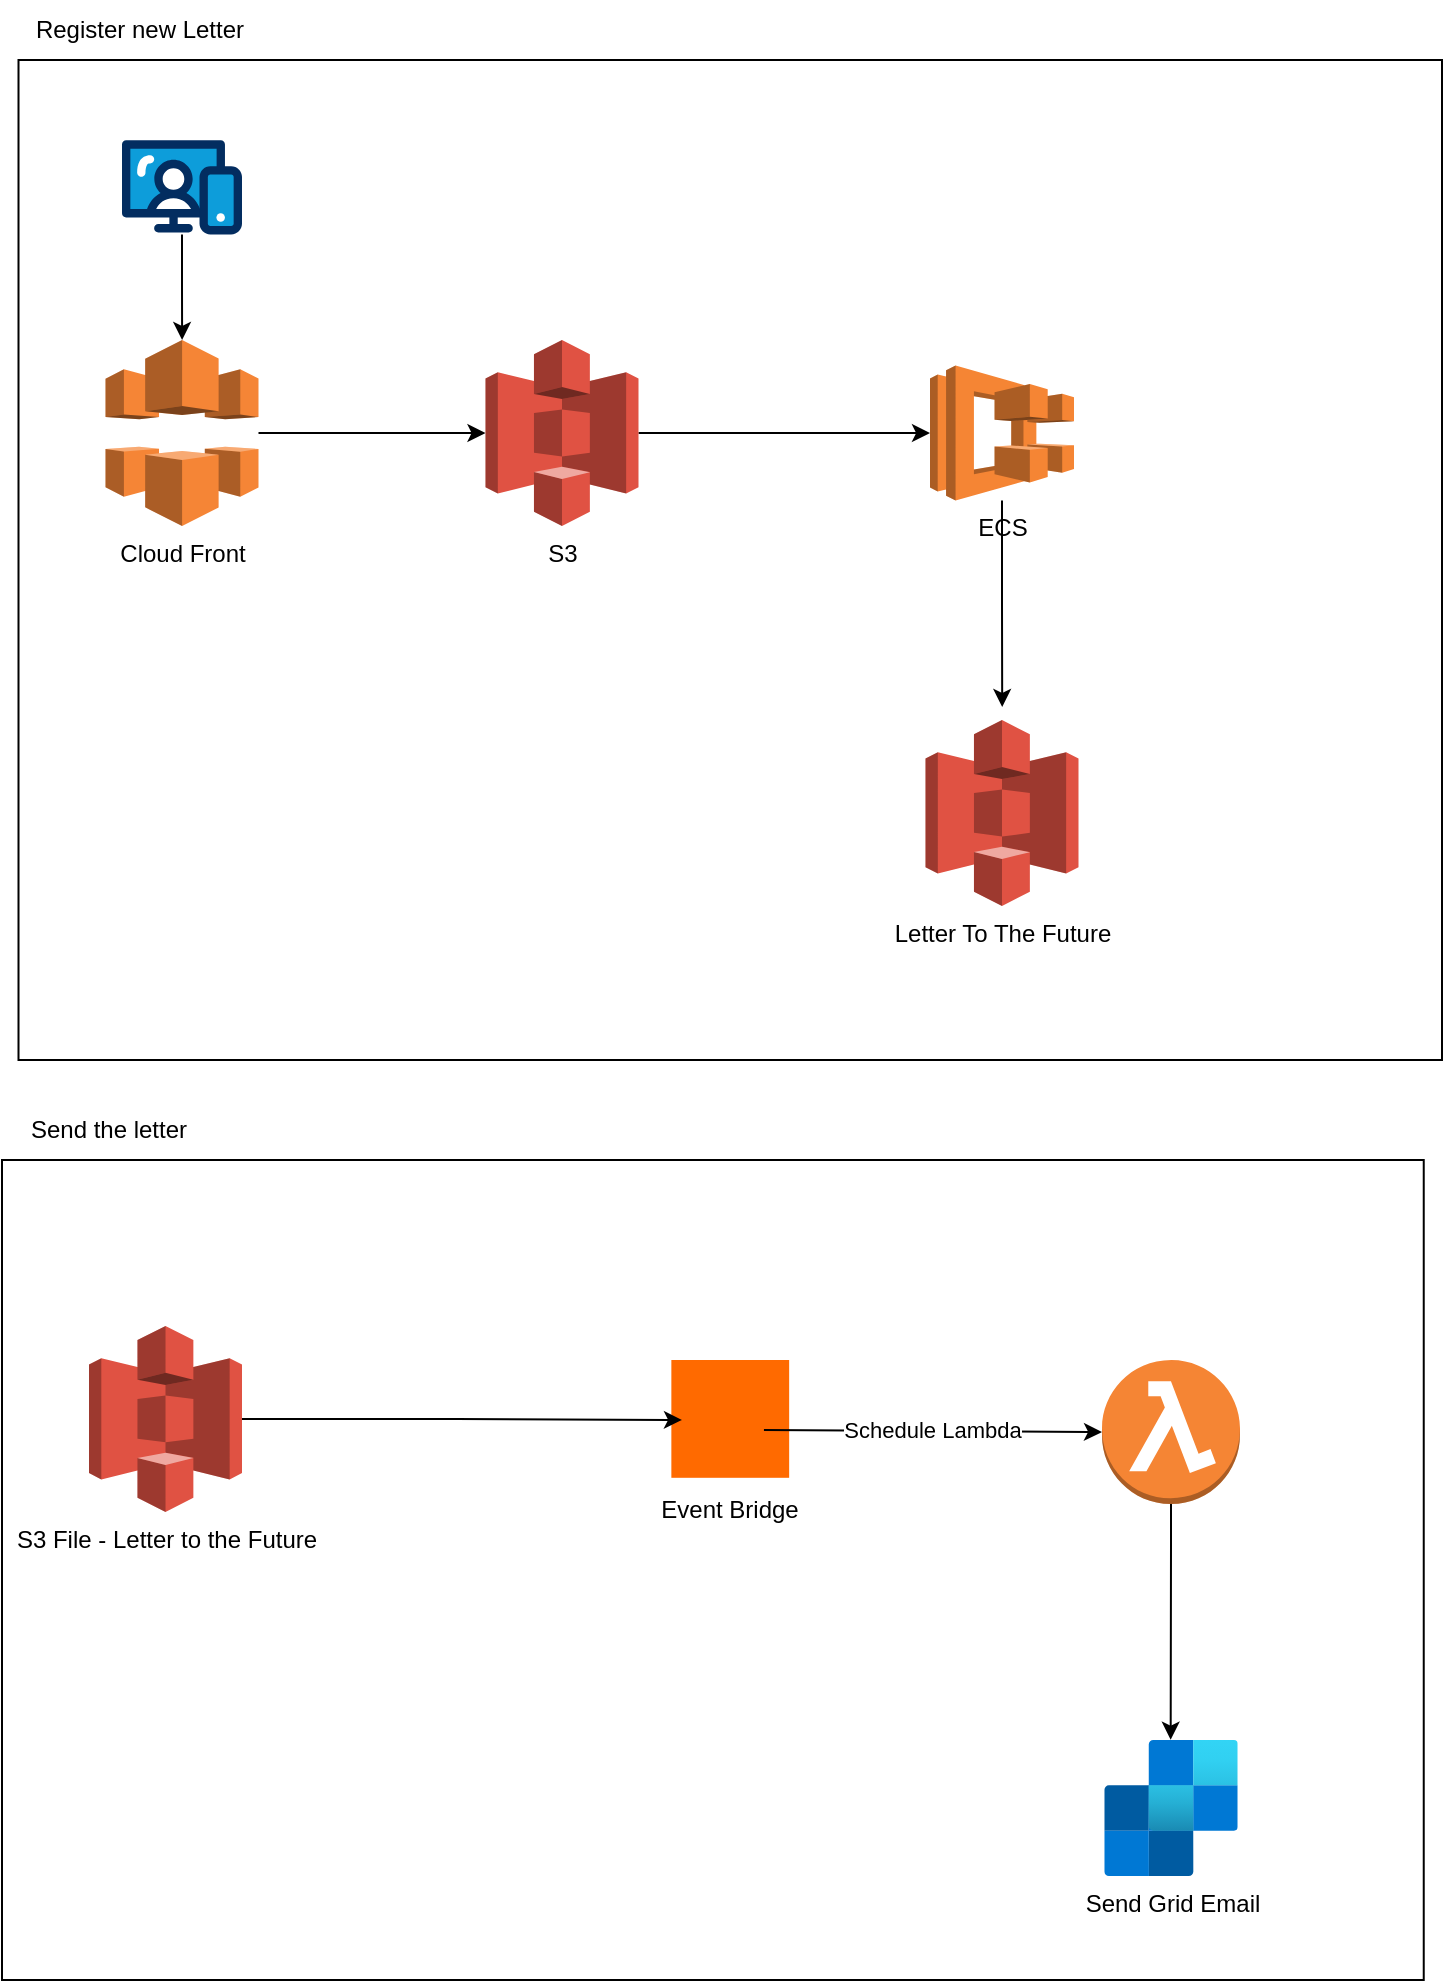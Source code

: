 <mxfile version="26.0.4">
  <diagram name="Página-1" id="mKFV3GkGIVsweVjsT-gA">
    <mxGraphModel dx="1773" dy="931" grid="1" gridSize="10" guides="1" tooltips="1" connect="1" arrows="1" fold="1" page="1" pageScale="1" pageWidth="827" pageHeight="1169" math="0" shadow="0">
      <root>
        <mxCell id="0" />
        <mxCell id="1" parent="0" />
        <mxCell id="U4Y2dQrhD2sK25j-tf1p-17" value="" style="rounded=0;whiteSpace=wrap;html=1;" vertex="1" parent="1">
          <mxGeometry x="18.25" y="50" width="711.75" height="500" as="geometry" />
        </mxCell>
        <mxCell id="U4Y2dQrhD2sK25j-tf1p-5" style="edgeStyle=orthogonalEdgeStyle;rounded=0;orthogonalLoop=1;jettySize=auto;html=1;" edge="1" parent="1" source="U4Y2dQrhD2sK25j-tf1p-3" target="U4Y2dQrhD2sK25j-tf1p-6">
          <mxGeometry relative="1" as="geometry">
            <mxPoint x="100" y="210" as="targetPoint" />
          </mxGeometry>
        </mxCell>
        <mxCell id="U4Y2dQrhD2sK25j-tf1p-3" value="" style="verticalLabelPosition=bottom;aspect=fixed;html=1;shape=mxgraph.salesforce.web;" vertex="1" parent="1">
          <mxGeometry x="70" y="90.0" width="60" height="47.4" as="geometry" />
        </mxCell>
        <mxCell id="U4Y2dQrhD2sK25j-tf1p-7" style="edgeStyle=orthogonalEdgeStyle;rounded=0;orthogonalLoop=1;jettySize=auto;html=1;" edge="1" parent="1" source="U4Y2dQrhD2sK25j-tf1p-6" target="U4Y2dQrhD2sK25j-tf1p-8">
          <mxGeometry relative="1" as="geometry">
            <mxPoint x="290" y="236.5" as="targetPoint" />
          </mxGeometry>
        </mxCell>
        <mxCell id="U4Y2dQrhD2sK25j-tf1p-6" value="Cloud Front" style="outlineConnect=0;dashed=0;verticalLabelPosition=bottom;verticalAlign=top;align=center;html=1;shape=mxgraph.aws3.cloudfront;fillColor=#F58536;gradientColor=none;" vertex="1" parent="1">
          <mxGeometry x="61.75" y="190" width="76.5" height="93" as="geometry" />
        </mxCell>
        <mxCell id="U4Y2dQrhD2sK25j-tf1p-9" style="edgeStyle=orthogonalEdgeStyle;rounded=0;orthogonalLoop=1;jettySize=auto;html=1;" edge="1" parent="1" source="U4Y2dQrhD2sK25j-tf1p-8" target="U4Y2dQrhD2sK25j-tf1p-10">
          <mxGeometry relative="1" as="geometry">
            <mxPoint x="510" y="236.5" as="targetPoint" />
          </mxGeometry>
        </mxCell>
        <mxCell id="U4Y2dQrhD2sK25j-tf1p-8" value="S3" style="outlineConnect=0;dashed=0;verticalLabelPosition=bottom;verticalAlign=top;align=center;html=1;shape=mxgraph.aws3.s3;fillColor=#E05243;gradientColor=none;" vertex="1" parent="1">
          <mxGeometry x="251.75" y="190" width="76.5" height="93" as="geometry" />
        </mxCell>
        <mxCell id="U4Y2dQrhD2sK25j-tf1p-12" style="edgeStyle=orthogonalEdgeStyle;rounded=0;orthogonalLoop=1;jettySize=auto;html=1;" edge="1" parent="1" source="U4Y2dQrhD2sK25j-tf1p-10">
          <mxGeometry relative="1" as="geometry">
            <mxPoint x="510.1" y="373.5" as="targetPoint" />
          </mxGeometry>
        </mxCell>
        <mxCell id="U4Y2dQrhD2sK25j-tf1p-10" value="ECS" style="outlineConnect=0;dashed=0;verticalLabelPosition=bottom;verticalAlign=top;align=center;html=1;shape=mxgraph.aws3.ecs;fillColor=#F58534;gradientColor=none;" vertex="1" parent="1">
          <mxGeometry x="474" y="202.75" width="72" height="67.5" as="geometry" />
        </mxCell>
        <mxCell id="U4Y2dQrhD2sK25j-tf1p-16" value="Letter To The Future" style="outlineConnect=0;dashed=0;verticalLabelPosition=bottom;verticalAlign=top;align=center;html=1;shape=mxgraph.aws3.s3;fillColor=#E05243;gradientColor=none;" vertex="1" parent="1">
          <mxGeometry x="471.75" y="380" width="76.5" height="93" as="geometry" />
        </mxCell>
        <mxCell id="U4Y2dQrhD2sK25j-tf1p-18" value="Register new Letter" style="text;html=1;align=center;verticalAlign=middle;whiteSpace=wrap;rounded=0;" vertex="1" parent="1">
          <mxGeometry x="18.25" y="20" width="121.75" height="30" as="geometry" />
        </mxCell>
        <mxCell id="U4Y2dQrhD2sK25j-tf1p-19" value="" style="rounded=0;whiteSpace=wrap;html=1;" vertex="1" parent="1">
          <mxGeometry x="10.0" y="600" width="710.87" height="410" as="geometry" />
        </mxCell>
        <mxCell id="U4Y2dQrhD2sK25j-tf1p-20" value="Send the letter" style="text;html=1;align=center;verticalAlign=middle;whiteSpace=wrap;rounded=0;" vertex="1" parent="1">
          <mxGeometry x="18.25" y="570" width="90.87" height="30" as="geometry" />
        </mxCell>
        <mxCell id="U4Y2dQrhD2sK25j-tf1p-21" value="" style="points=[];aspect=fixed;html=1;align=center;shadow=0;dashed=0;fillColor=#FF6A00;strokeColor=none;shape=mxgraph.alibaba_cloud.eventbridge;" vertex="1" parent="1">
          <mxGeometry x="344.68" y="700" width="58.9" height="58.9" as="geometry" />
        </mxCell>
        <mxCell id="U4Y2dQrhD2sK25j-tf1p-22" value="Event Bridge" style="text;html=1;align=center;verticalAlign=middle;whiteSpace=wrap;rounded=0;" vertex="1" parent="1">
          <mxGeometry x="324.13" y="760" width="100" height="30" as="geometry" />
        </mxCell>
        <mxCell id="U4Y2dQrhD2sK25j-tf1p-24" value="S3 File - Letter to the Future" style="outlineConnect=0;dashed=0;verticalLabelPosition=bottom;verticalAlign=top;align=center;html=1;shape=mxgraph.aws3.s3;fillColor=#E05243;gradientColor=none;" vertex="1" parent="1">
          <mxGeometry x="53.5" y="682.95" width="76.5" height="93" as="geometry" />
        </mxCell>
        <mxCell id="U4Y2dQrhD2sK25j-tf1p-27" style="edgeStyle=orthogonalEdgeStyle;rounded=0;orthogonalLoop=1;jettySize=auto;html=1;entryX=0.09;entryY=0.509;entryDx=0;entryDy=0;entryPerimeter=0;" edge="1" parent="1" source="U4Y2dQrhD2sK25j-tf1p-24" target="U4Y2dQrhD2sK25j-tf1p-21">
          <mxGeometry relative="1" as="geometry" />
        </mxCell>
        <mxCell id="U4Y2dQrhD2sK25j-tf1p-31" value="Schedule Lambda" style="endArrow=classic;html=1;rounded=0;exitX=0.786;exitY=0.594;exitDx=0;exitDy=0;exitPerimeter=0;entryX=0;entryY=0.5;entryDx=0;entryDy=0;entryPerimeter=0;" edge="1" parent="1" source="U4Y2dQrhD2sK25j-tf1p-21" target="U4Y2dQrhD2sK25j-tf1p-32">
          <mxGeometry width="50" height="50" relative="1" as="geometry">
            <mxPoint x="390" y="760" as="sourcePoint" />
            <mxPoint x="530" y="735" as="targetPoint" />
          </mxGeometry>
        </mxCell>
        <mxCell id="U4Y2dQrhD2sK25j-tf1p-32" value="" style="outlineConnect=0;dashed=0;verticalLabelPosition=bottom;verticalAlign=top;align=center;html=1;shape=mxgraph.aws3.lambda_function;fillColor=#F58534;gradientColor=none;" vertex="1" parent="1">
          <mxGeometry x="560" y="700" width="69" height="72" as="geometry" />
        </mxCell>
        <mxCell id="U4Y2dQrhD2sK25j-tf1p-33" style="edgeStyle=orthogonalEdgeStyle;rounded=0;orthogonalLoop=1;jettySize=auto;html=1;entryX=0.822;entryY=0.707;entryDx=0;entryDy=0;entryPerimeter=0;" edge="1" parent="1" source="U4Y2dQrhD2sK25j-tf1p-32" target="U4Y2dQrhD2sK25j-tf1p-19">
          <mxGeometry relative="1" as="geometry" />
        </mxCell>
        <mxCell id="U4Y2dQrhD2sK25j-tf1p-34" value="Send Grid Email" style="image;aspect=fixed;html=1;points=[];align=center;fontSize=12;image=img/lib/azure2/integration/SendGrid_Accounts.svg;" vertex="1" parent="1">
          <mxGeometry x="561.1" y="890" width="66.8" height="68" as="geometry" />
        </mxCell>
      </root>
    </mxGraphModel>
  </diagram>
</mxfile>
